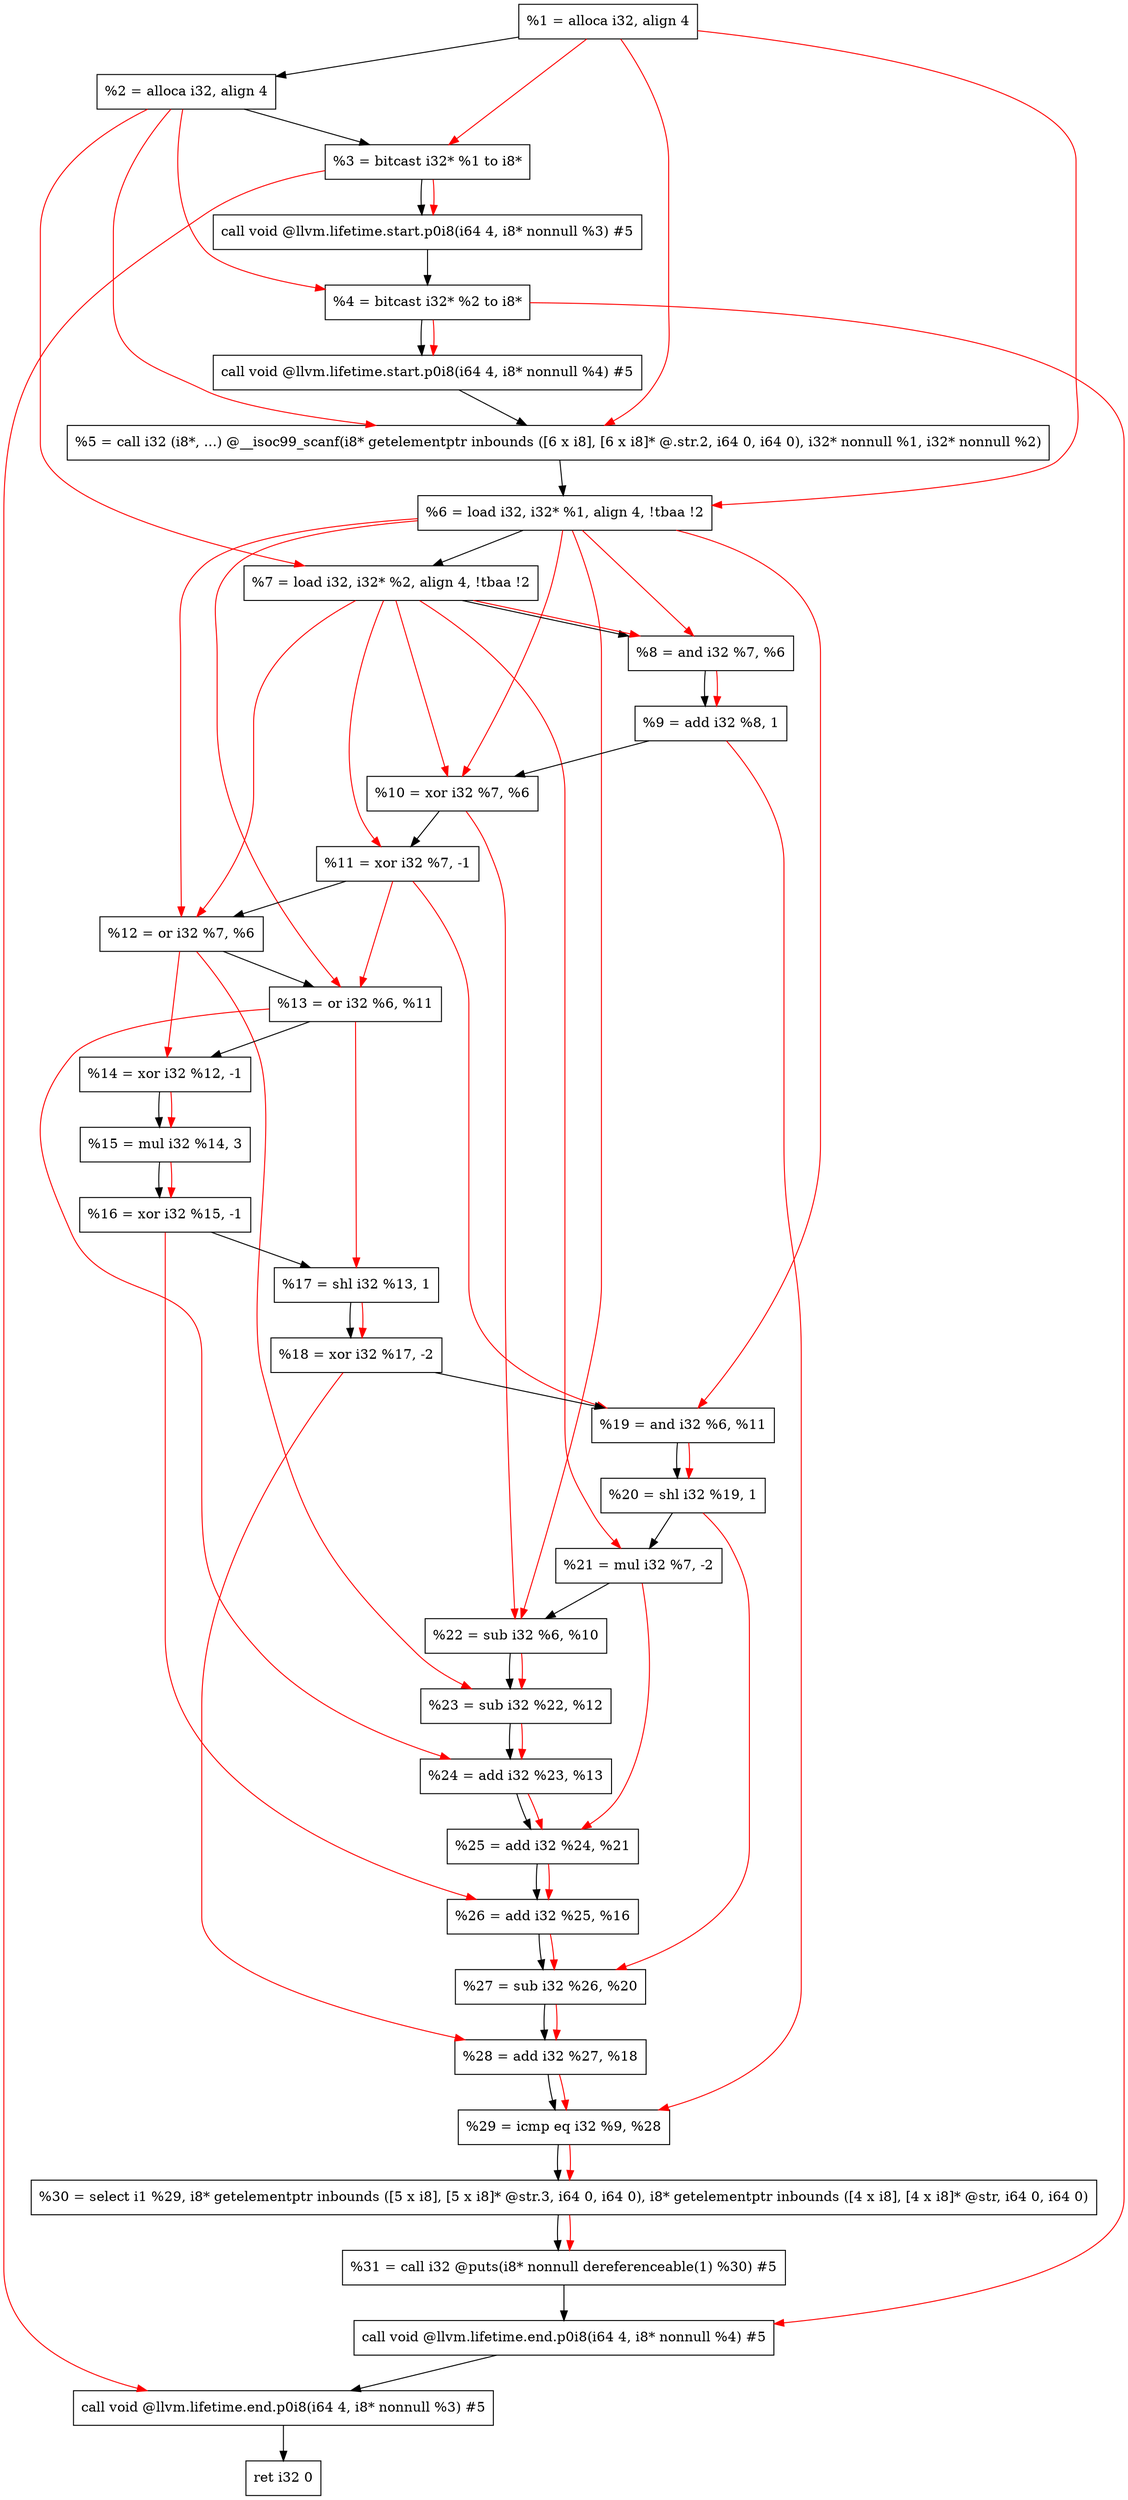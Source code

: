 digraph "DFG for'main' function" {
	Node0x1894bb8[shape=record, label="  %1 = alloca i32, align 4"];
	Node0x1894c38[shape=record, label="  %2 = alloca i32, align 4"];
	Node0x1894cc8[shape=record, label="  %3 = bitcast i32* %1 to i8*"];
	Node0x1895128[shape=record, label="  call void @llvm.lifetime.start.p0i8(i64 4, i8* nonnull %3) #5"];
	Node0x1895208[shape=record, label="  %4 = bitcast i32* %2 to i8*"];
	Node0x1895328[shape=record, label="  call void @llvm.lifetime.start.p0i8(i64 4, i8* nonnull %4) #5"];
	Node0x1895560[shape=record, label="  %5 = call i32 (i8*, ...) @__isoc99_scanf(i8* getelementptr inbounds ([6 x i8], [6 x i8]* @.str.2, i64 0, i64 0), i32* nonnull %1, i32* nonnull %2)"];
	Node0x1895618[shape=record, label="  %6 = load i32, i32* %1, align 4, !tbaa !2"];
	Node0x1896588[shape=record, label="  %7 = load i32, i32* %2, align 4, !tbaa !2"];
	Node0x1896c10[shape=record, label="  %8 = and i32 %7, %6"];
	Node0x1896c80[shape=record, label="  %9 = add i32 %8, 1"];
	Node0x1896cf0[shape=record, label="  %10 = xor i32 %7, %6"];
	Node0x1896d60[shape=record, label="  %11 = xor i32 %7, -1"];
	Node0x1896dd0[shape=record, label="  %12 = or i32 %7, %6"];
	Node0x1896e40[shape=record, label="  %13 = or i32 %6, %11"];
	Node0x1896eb0[shape=record, label="  %14 = xor i32 %12, -1"];
	Node0x1896f20[shape=record, label="  %15 = mul i32 %14, 3"];
	Node0x1896f90[shape=record, label="  %16 = xor i32 %15, -1"];
	Node0x1897000[shape=record, label="  %17 = shl i32 %13, 1"];
	Node0x1897070[shape=record, label="  %18 = xor i32 %17, -2"];
	Node0x18970e0[shape=record, label="  %19 = and i32 %6, %11"];
	Node0x1897150[shape=record, label="  %20 = shl i32 %19, 1"];
	Node0x18971c0[shape=record, label="  %21 = mul i32 %7, -2"];
	Node0x1897230[shape=record, label="  %22 = sub i32 %6, %10"];
	Node0x18972a0[shape=record, label="  %23 = sub i32 %22, %12"];
	Node0x1897310[shape=record, label="  %24 = add i32 %23, %13"];
	Node0x1897380[shape=record, label="  %25 = add i32 %24, %21"];
	Node0x18973f0[shape=record, label="  %26 = add i32 %25, %16"];
	Node0x1897460[shape=record, label="  %27 = sub i32 %26, %20"];
	Node0x18974d0[shape=record, label="  %28 = add i32 %27, %18"];
	Node0x1897540[shape=record, label="  %29 = icmp eq i32 %9, %28"];
	Node0x18359d8[shape=record, label="  %30 = select i1 %29, i8* getelementptr inbounds ([5 x i8], [5 x i8]* @str.3, i64 0, i64 0), i8* getelementptr inbounds ([4 x i8], [4 x i8]* @str, i64 0, i64 0)"];
	Node0x18975d0[shape=record, label="  %31 = call i32 @puts(i8* nonnull dereferenceable(1) %30) #5"];
	Node0x1897828[shape=record, label="  call void @llvm.lifetime.end.p0i8(i64 4, i8* nonnull %4) #5"];
	Node0x1897988[shape=record, label="  call void @llvm.lifetime.end.p0i8(i64 4, i8* nonnull %3) #5"];
	Node0x1897a48[shape=record, label="  ret i32 0"];
	Node0x1894bb8 -> Node0x1894c38;
	Node0x1894c38 -> Node0x1894cc8;
	Node0x1894cc8 -> Node0x1895128;
	Node0x1895128 -> Node0x1895208;
	Node0x1895208 -> Node0x1895328;
	Node0x1895328 -> Node0x1895560;
	Node0x1895560 -> Node0x1895618;
	Node0x1895618 -> Node0x1896588;
	Node0x1896588 -> Node0x1896c10;
	Node0x1896c10 -> Node0x1896c80;
	Node0x1896c80 -> Node0x1896cf0;
	Node0x1896cf0 -> Node0x1896d60;
	Node0x1896d60 -> Node0x1896dd0;
	Node0x1896dd0 -> Node0x1896e40;
	Node0x1896e40 -> Node0x1896eb0;
	Node0x1896eb0 -> Node0x1896f20;
	Node0x1896f20 -> Node0x1896f90;
	Node0x1896f90 -> Node0x1897000;
	Node0x1897000 -> Node0x1897070;
	Node0x1897070 -> Node0x18970e0;
	Node0x18970e0 -> Node0x1897150;
	Node0x1897150 -> Node0x18971c0;
	Node0x18971c0 -> Node0x1897230;
	Node0x1897230 -> Node0x18972a0;
	Node0x18972a0 -> Node0x1897310;
	Node0x1897310 -> Node0x1897380;
	Node0x1897380 -> Node0x18973f0;
	Node0x18973f0 -> Node0x1897460;
	Node0x1897460 -> Node0x18974d0;
	Node0x18974d0 -> Node0x1897540;
	Node0x1897540 -> Node0x18359d8;
	Node0x18359d8 -> Node0x18975d0;
	Node0x18975d0 -> Node0x1897828;
	Node0x1897828 -> Node0x1897988;
	Node0x1897988 -> Node0x1897a48;
edge [color=red]
	Node0x1894bb8 -> Node0x1894cc8;
	Node0x1894cc8 -> Node0x1895128;
	Node0x1894c38 -> Node0x1895208;
	Node0x1895208 -> Node0x1895328;
	Node0x1894bb8 -> Node0x1895560;
	Node0x1894c38 -> Node0x1895560;
	Node0x1894bb8 -> Node0x1895618;
	Node0x1894c38 -> Node0x1896588;
	Node0x1896588 -> Node0x1896c10;
	Node0x1895618 -> Node0x1896c10;
	Node0x1896c10 -> Node0x1896c80;
	Node0x1896588 -> Node0x1896cf0;
	Node0x1895618 -> Node0x1896cf0;
	Node0x1896588 -> Node0x1896d60;
	Node0x1896588 -> Node0x1896dd0;
	Node0x1895618 -> Node0x1896dd0;
	Node0x1895618 -> Node0x1896e40;
	Node0x1896d60 -> Node0x1896e40;
	Node0x1896dd0 -> Node0x1896eb0;
	Node0x1896eb0 -> Node0x1896f20;
	Node0x1896f20 -> Node0x1896f90;
	Node0x1896e40 -> Node0x1897000;
	Node0x1897000 -> Node0x1897070;
	Node0x1895618 -> Node0x18970e0;
	Node0x1896d60 -> Node0x18970e0;
	Node0x18970e0 -> Node0x1897150;
	Node0x1896588 -> Node0x18971c0;
	Node0x1895618 -> Node0x1897230;
	Node0x1896cf0 -> Node0x1897230;
	Node0x1897230 -> Node0x18972a0;
	Node0x1896dd0 -> Node0x18972a0;
	Node0x18972a0 -> Node0x1897310;
	Node0x1896e40 -> Node0x1897310;
	Node0x1897310 -> Node0x1897380;
	Node0x18971c0 -> Node0x1897380;
	Node0x1897380 -> Node0x18973f0;
	Node0x1896f90 -> Node0x18973f0;
	Node0x18973f0 -> Node0x1897460;
	Node0x1897150 -> Node0x1897460;
	Node0x1897460 -> Node0x18974d0;
	Node0x1897070 -> Node0x18974d0;
	Node0x1896c80 -> Node0x1897540;
	Node0x18974d0 -> Node0x1897540;
	Node0x1897540 -> Node0x18359d8;
	Node0x18359d8 -> Node0x18975d0;
	Node0x1895208 -> Node0x1897828;
	Node0x1894cc8 -> Node0x1897988;
}
